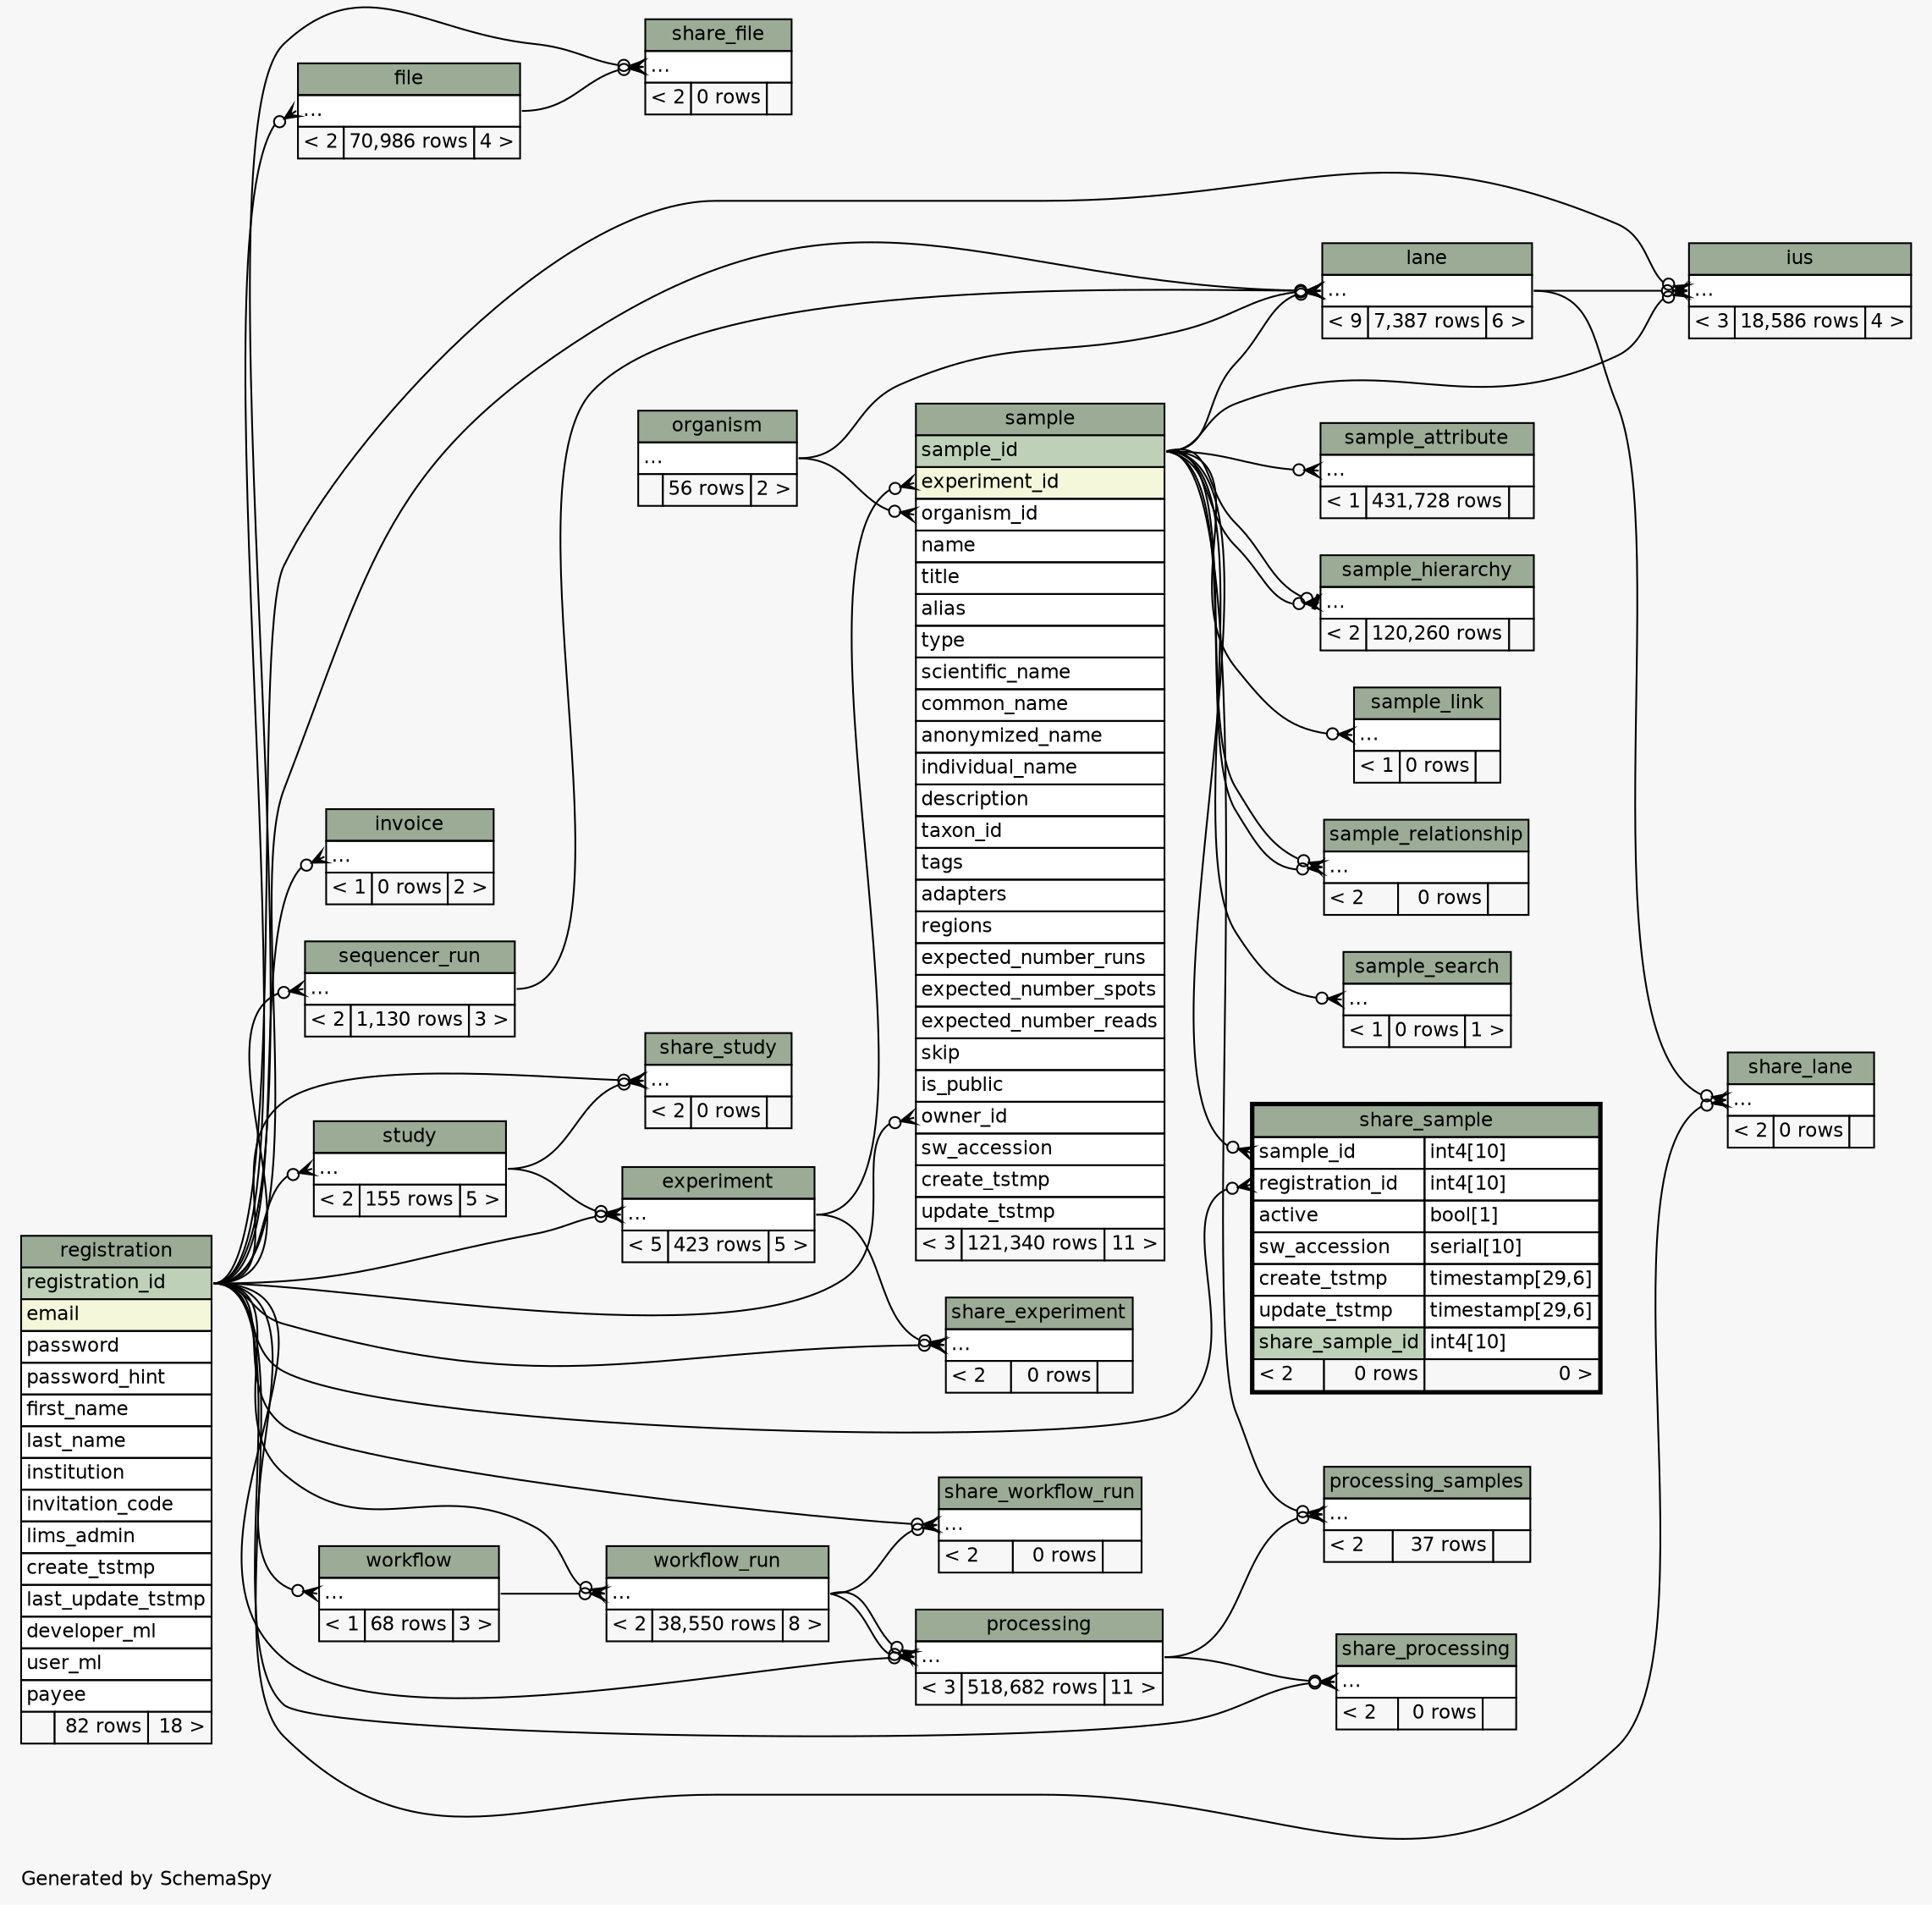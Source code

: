 // dot 2.26.3 on Linux 3.5.0-47-generic
// SchemaSpy rev 590
digraph "twoDegreesRelationshipsDiagram" {
  graph [
    rankdir="RL"
    bgcolor="#f7f7f7"
    label="\nGenerated by SchemaSpy"
    labeljust="l"
    nodesep="0.18"
    ranksep="0.46"
    fontname="Helvetica"
    fontsize="11"
  ];
  node [
    fontname="Helvetica"
    fontsize="11"
    shape="plaintext"
  ];
  edge [
    arrowsize="0.8"
  ];
  "experiment":"elipses":w -> "registration":"registration_id":e [arrowhead=none dir=back arrowtail=crowodot];
  "experiment":"elipses":w -> "study":"elipses":e [arrowhead=none dir=back arrowtail=crowodot];
  "file":"elipses":w -> "registration":"registration_id":e [arrowhead=none dir=back arrowtail=crowodot];
  "invoice":"elipses":w -> "registration":"registration_id":e [arrowhead=none dir=back arrowtail=crowodot];
  "ius":"elipses":w -> "lane":"elipses":e [arrowhead=none dir=back arrowtail=crowodot];
  "ius":"elipses":w -> "registration":"registration_id":e [arrowhead=none dir=back arrowtail=crowodot];
  "ius":"elipses":w -> "sample":"sample_id":e [arrowhead=none dir=back arrowtail=crowodot];
  "lane":"elipses":w -> "organism":"elipses":e [arrowhead=none dir=back arrowtail=crowodot];
  "lane":"elipses":w -> "registration":"registration_id":e [arrowhead=none dir=back arrowtail=crowodot];
  "lane":"elipses":w -> "sample":"sample_id":e [arrowhead=none dir=back arrowtail=crowodot];
  "lane":"elipses":w -> "sequencer_run":"elipses":e [arrowhead=none dir=back arrowtail=crowodot];
  "processing":"elipses":w -> "workflow_run":"elipses":e [arrowhead=none dir=back arrowtail=crowodot];
  "processing":"elipses":w -> "registration":"registration_id":e [arrowhead=none dir=back arrowtail=crowodot];
  "processing":"elipses":w -> "workflow_run":"elipses":e [arrowhead=none dir=back arrowtail=crowodot];
  "processing_samples":"elipses":w -> "processing":"elipses":e [arrowhead=none dir=back arrowtail=crowodot];
  "processing_samples":"elipses":w -> "sample":"sample_id":e [arrowhead=none dir=back arrowtail=crowodot];
  "sample":"experiment_id":w -> "experiment":"elipses":e [arrowhead=none dir=back arrowtail=crowodot];
  "sample":"organism_id":w -> "organism":"elipses":e [arrowhead=none dir=back arrowtail=crowodot];
  "sample":"owner_id":w -> "registration":"registration_id":e [arrowhead=none dir=back arrowtail=crowodot];
  "sample_attribute":"elipses":w -> "sample":"sample_id":e [arrowhead=none dir=back arrowtail=crowodot];
  "sample_hierarchy":"elipses":w -> "sample":"sample_id":e [arrowhead=none dir=back arrowtail=crowodot];
  "sample_hierarchy":"elipses":w -> "sample":"sample_id":e [arrowhead=none dir=back arrowtail=teeodot];
  "sample_link":"elipses":w -> "sample":"sample_id":e [arrowhead=none dir=back arrowtail=crowodot];
  "sample_relationship":"elipses":w -> "sample":"sample_id":e [arrowhead=none dir=back arrowtail=crowodot];
  "sample_relationship":"elipses":w -> "sample":"sample_id":e [arrowhead=none dir=back arrowtail=crowodot];
  "sample_search":"elipses":w -> "sample":"sample_id":e [arrowhead=none dir=back arrowtail=crowodot];
  "sequencer_run":"elipses":w -> "registration":"registration_id":e [arrowhead=none dir=back arrowtail=crowodot];
  "share_experiment":"elipses":w -> "experiment":"elipses":e [arrowhead=none dir=back arrowtail=crowodot];
  "share_experiment":"elipses":w -> "registration":"registration_id":e [arrowhead=none dir=back arrowtail=crowodot];
  "share_file":"elipses":w -> "file":"elipses":e [arrowhead=none dir=back arrowtail=crowodot];
  "share_file":"elipses":w -> "registration":"registration_id":e [arrowhead=none dir=back arrowtail=crowodot];
  "share_lane":"elipses":w -> "lane":"elipses":e [arrowhead=none dir=back arrowtail=crowodot];
  "share_lane":"elipses":w -> "registration":"registration_id":e [arrowhead=none dir=back arrowtail=crowodot];
  "share_processing":"elipses":w -> "processing":"elipses":e [arrowhead=none dir=back arrowtail=crowodot];
  "share_processing":"elipses":w -> "registration":"registration_id":e [arrowhead=none dir=back arrowtail=crowodot];
  "share_sample":"registration_id":w -> "registration":"registration_id":e [arrowhead=none dir=back arrowtail=crowodot];
  "share_sample":"sample_id":w -> "sample":"sample_id":e [arrowhead=none dir=back arrowtail=crowodot];
  "share_study":"elipses":w -> "registration":"registration_id":e [arrowhead=none dir=back arrowtail=crowodot];
  "share_study":"elipses":w -> "study":"elipses":e [arrowhead=none dir=back arrowtail=crowodot];
  "share_workflow_run":"elipses":w -> "registration":"registration_id":e [arrowhead=none dir=back arrowtail=crowodot];
  "share_workflow_run":"elipses":w -> "workflow_run":"elipses":e [arrowhead=none dir=back arrowtail=crowodot];
  "study":"elipses":w -> "registration":"registration_id":e [arrowhead=none dir=back arrowtail=crowodot];
  "workflow":"elipses":w -> "registration":"registration_id":e [arrowhead=none dir=back arrowtail=crowodot];
  "workflow_run":"elipses":w -> "registration":"registration_id":e [arrowhead=none dir=back arrowtail=crowodot];
  "workflow_run":"elipses":w -> "workflow":"elipses":e [arrowhead=none dir=back arrowtail=crowodot];
  "experiment" [
    label=<
    <TABLE BORDER="0" CELLBORDER="1" CELLSPACING="0" BGCOLOR="#ffffff">
      <TR><TD COLSPAN="3" BGCOLOR="#9bab96" ALIGN="CENTER">experiment</TD></TR>
      <TR><TD PORT="elipses" COLSPAN="3" ALIGN="LEFT">...</TD></TR>
      <TR><TD ALIGN="LEFT" BGCOLOR="#f7f7f7">&lt; 5</TD><TD ALIGN="RIGHT" BGCOLOR="#f7f7f7">423 rows</TD><TD ALIGN="RIGHT" BGCOLOR="#f7f7f7">5 &gt;</TD></TR>
    </TABLE>>
    URL="experiment.html"
    tooltip="experiment"
  ];
  "file" [
    label=<
    <TABLE BORDER="0" CELLBORDER="1" CELLSPACING="0" BGCOLOR="#ffffff">
      <TR><TD COLSPAN="3" BGCOLOR="#9bab96" ALIGN="CENTER">file</TD></TR>
      <TR><TD PORT="elipses" COLSPAN="3" ALIGN="LEFT">...</TD></TR>
      <TR><TD ALIGN="LEFT" BGCOLOR="#f7f7f7">&lt; 2</TD><TD ALIGN="RIGHT" BGCOLOR="#f7f7f7">70,986 rows</TD><TD ALIGN="RIGHT" BGCOLOR="#f7f7f7">4 &gt;</TD></TR>
    </TABLE>>
    URL="file.html"
    tooltip="file"
  ];
  "invoice" [
    label=<
    <TABLE BORDER="0" CELLBORDER="1" CELLSPACING="0" BGCOLOR="#ffffff">
      <TR><TD COLSPAN="3" BGCOLOR="#9bab96" ALIGN="CENTER">invoice</TD></TR>
      <TR><TD PORT="elipses" COLSPAN="3" ALIGN="LEFT">...</TD></TR>
      <TR><TD ALIGN="LEFT" BGCOLOR="#f7f7f7">&lt; 1</TD><TD ALIGN="RIGHT" BGCOLOR="#f7f7f7">0 rows</TD><TD ALIGN="RIGHT" BGCOLOR="#f7f7f7">2 &gt;</TD></TR>
    </TABLE>>
    URL="invoice.html"
    tooltip="invoice"
  ];
  "ius" [
    label=<
    <TABLE BORDER="0" CELLBORDER="1" CELLSPACING="0" BGCOLOR="#ffffff">
      <TR><TD COLSPAN="3" BGCOLOR="#9bab96" ALIGN="CENTER">ius</TD></TR>
      <TR><TD PORT="elipses" COLSPAN="3" ALIGN="LEFT">...</TD></TR>
      <TR><TD ALIGN="LEFT" BGCOLOR="#f7f7f7">&lt; 3</TD><TD ALIGN="RIGHT" BGCOLOR="#f7f7f7">18,586 rows</TD><TD ALIGN="RIGHT" BGCOLOR="#f7f7f7">4 &gt;</TD></TR>
    </TABLE>>
    URL="ius.html"
    tooltip="ius"
  ];
  "lane" [
    label=<
    <TABLE BORDER="0" CELLBORDER="1" CELLSPACING="0" BGCOLOR="#ffffff">
      <TR><TD COLSPAN="3" BGCOLOR="#9bab96" ALIGN="CENTER">lane</TD></TR>
      <TR><TD PORT="elipses" COLSPAN="3" ALIGN="LEFT">...</TD></TR>
      <TR><TD ALIGN="LEFT" BGCOLOR="#f7f7f7">&lt; 9</TD><TD ALIGN="RIGHT" BGCOLOR="#f7f7f7">7,387 rows</TD><TD ALIGN="RIGHT" BGCOLOR="#f7f7f7">6 &gt;</TD></TR>
    </TABLE>>
    URL="lane.html"
    tooltip="lane"
  ];
  "organism" [
    label=<
    <TABLE BORDER="0" CELLBORDER="1" CELLSPACING="0" BGCOLOR="#ffffff">
      <TR><TD COLSPAN="3" BGCOLOR="#9bab96" ALIGN="CENTER">organism</TD></TR>
      <TR><TD PORT="elipses" COLSPAN="3" ALIGN="LEFT">...</TD></TR>
      <TR><TD ALIGN="LEFT" BGCOLOR="#f7f7f7">  </TD><TD ALIGN="RIGHT" BGCOLOR="#f7f7f7">56 rows</TD><TD ALIGN="RIGHT" BGCOLOR="#f7f7f7">2 &gt;</TD></TR>
    </TABLE>>
    URL="organism.html"
    tooltip="organism"
  ];
  "processing" [
    label=<
    <TABLE BORDER="0" CELLBORDER="1" CELLSPACING="0" BGCOLOR="#ffffff">
      <TR><TD COLSPAN="3" BGCOLOR="#9bab96" ALIGN="CENTER">processing</TD></TR>
      <TR><TD PORT="elipses" COLSPAN="3" ALIGN="LEFT">...</TD></TR>
      <TR><TD ALIGN="LEFT" BGCOLOR="#f7f7f7">&lt; 3</TD><TD ALIGN="RIGHT" BGCOLOR="#f7f7f7">518,682 rows</TD><TD ALIGN="RIGHT" BGCOLOR="#f7f7f7">11 &gt;</TD></TR>
    </TABLE>>
    URL="processing.html"
    tooltip="processing"
  ];
  "processing_samples" [
    label=<
    <TABLE BORDER="0" CELLBORDER="1" CELLSPACING="0" BGCOLOR="#ffffff">
      <TR><TD COLSPAN="3" BGCOLOR="#9bab96" ALIGN="CENTER">processing_samples</TD></TR>
      <TR><TD PORT="elipses" COLSPAN="3" ALIGN="LEFT">...</TD></TR>
      <TR><TD ALIGN="LEFT" BGCOLOR="#f7f7f7">&lt; 2</TD><TD ALIGN="RIGHT" BGCOLOR="#f7f7f7">37 rows</TD><TD ALIGN="RIGHT" BGCOLOR="#f7f7f7">  </TD></TR>
    </TABLE>>
    URL="processing_samples.html"
    tooltip="processing_samples"
  ];
  "registration" [
    label=<
    <TABLE BORDER="0" CELLBORDER="1" CELLSPACING="0" BGCOLOR="#ffffff">
      <TR><TD COLSPAN="3" BGCOLOR="#9bab96" ALIGN="CENTER">registration</TD></TR>
      <TR><TD PORT="registration_id" COLSPAN="3" BGCOLOR="#bed1b8" ALIGN="LEFT">registration_id</TD></TR>
      <TR><TD PORT="email" COLSPAN="3" BGCOLOR="#f4f7da" ALIGN="LEFT">email</TD></TR>
      <TR><TD PORT="password" COLSPAN="3" ALIGN="LEFT">password</TD></TR>
      <TR><TD PORT="password_hint" COLSPAN="3" ALIGN="LEFT">password_hint</TD></TR>
      <TR><TD PORT="first_name" COLSPAN="3" ALIGN="LEFT">first_name</TD></TR>
      <TR><TD PORT="last_name" COLSPAN="3" ALIGN="LEFT">last_name</TD></TR>
      <TR><TD PORT="institution" COLSPAN="3" ALIGN="LEFT">institution</TD></TR>
      <TR><TD PORT="invitation_code" COLSPAN="3" ALIGN="LEFT">invitation_code</TD></TR>
      <TR><TD PORT="lims_admin" COLSPAN="3" ALIGN="LEFT">lims_admin</TD></TR>
      <TR><TD PORT="create_tstmp" COLSPAN="3" ALIGN="LEFT">create_tstmp</TD></TR>
      <TR><TD PORT="last_update_tstmp" COLSPAN="3" ALIGN="LEFT">last_update_tstmp</TD></TR>
      <TR><TD PORT="developer_ml" COLSPAN="3" ALIGN="LEFT">developer_ml</TD></TR>
      <TR><TD PORT="user_ml" COLSPAN="3" ALIGN="LEFT">user_ml</TD></TR>
      <TR><TD PORT="payee" COLSPAN="3" ALIGN="LEFT">payee</TD></TR>
      <TR><TD ALIGN="LEFT" BGCOLOR="#f7f7f7">  </TD><TD ALIGN="RIGHT" BGCOLOR="#f7f7f7">82 rows</TD><TD ALIGN="RIGHT" BGCOLOR="#f7f7f7">18 &gt;</TD></TR>
    </TABLE>>
    URL="registration.html"
    tooltip="registration"
  ];
  "sample" [
    label=<
    <TABLE BORDER="0" CELLBORDER="1" CELLSPACING="0" BGCOLOR="#ffffff">
      <TR><TD COLSPAN="3" BGCOLOR="#9bab96" ALIGN="CENTER">sample</TD></TR>
      <TR><TD PORT="sample_id" COLSPAN="3" BGCOLOR="#bed1b8" ALIGN="LEFT">sample_id</TD></TR>
      <TR><TD PORT="experiment_id" COLSPAN="3" BGCOLOR="#f4f7da" ALIGN="LEFT">experiment_id</TD></TR>
      <TR><TD PORT="organism_id" COLSPAN="3" ALIGN="LEFT">organism_id</TD></TR>
      <TR><TD PORT="name" COLSPAN="3" ALIGN="LEFT">name</TD></TR>
      <TR><TD PORT="title" COLSPAN="3" ALIGN="LEFT">title</TD></TR>
      <TR><TD PORT="alias" COLSPAN="3" ALIGN="LEFT">alias</TD></TR>
      <TR><TD PORT="type" COLSPAN="3" ALIGN="LEFT">type</TD></TR>
      <TR><TD PORT="scientific_name" COLSPAN="3" ALIGN="LEFT">scientific_name</TD></TR>
      <TR><TD PORT="common_name" COLSPAN="3" ALIGN="LEFT">common_name</TD></TR>
      <TR><TD PORT="anonymized_name" COLSPAN="3" ALIGN="LEFT">anonymized_name</TD></TR>
      <TR><TD PORT="individual_name" COLSPAN="3" ALIGN="LEFT">individual_name</TD></TR>
      <TR><TD PORT="description" COLSPAN="3" ALIGN="LEFT">description</TD></TR>
      <TR><TD PORT="taxon_id" COLSPAN="3" ALIGN="LEFT">taxon_id</TD></TR>
      <TR><TD PORT="tags" COLSPAN="3" ALIGN="LEFT">tags</TD></TR>
      <TR><TD PORT="adapters" COLSPAN="3" ALIGN="LEFT">adapters</TD></TR>
      <TR><TD PORT="regions" COLSPAN="3" ALIGN="LEFT">regions</TD></TR>
      <TR><TD PORT="expected_number_runs" COLSPAN="3" ALIGN="LEFT">expected_number_runs</TD></TR>
      <TR><TD PORT="expected_number_spots" COLSPAN="3" ALIGN="LEFT">expected_number_spots</TD></TR>
      <TR><TD PORT="expected_number_reads" COLSPAN="3" ALIGN="LEFT">expected_number_reads</TD></TR>
      <TR><TD PORT="skip" COLSPAN="3" ALIGN="LEFT">skip</TD></TR>
      <TR><TD PORT="is_public" COLSPAN="3" ALIGN="LEFT">is_public</TD></TR>
      <TR><TD PORT="owner_id" COLSPAN="3" ALIGN="LEFT">owner_id</TD></TR>
      <TR><TD PORT="sw_accession" COLSPAN="3" ALIGN="LEFT">sw_accession</TD></TR>
      <TR><TD PORT="create_tstmp" COLSPAN="3" ALIGN="LEFT">create_tstmp</TD></TR>
      <TR><TD PORT="update_tstmp" COLSPAN="3" ALIGN="LEFT">update_tstmp</TD></TR>
      <TR><TD ALIGN="LEFT" BGCOLOR="#f7f7f7">&lt; 3</TD><TD ALIGN="RIGHT" BGCOLOR="#f7f7f7">121,340 rows</TD><TD ALIGN="RIGHT" BGCOLOR="#f7f7f7">11 &gt;</TD></TR>
    </TABLE>>
    URL="sample.html"
    tooltip="sample"
  ];
  "sample_attribute" [
    label=<
    <TABLE BORDER="0" CELLBORDER="1" CELLSPACING="0" BGCOLOR="#ffffff">
      <TR><TD COLSPAN="3" BGCOLOR="#9bab96" ALIGN="CENTER">sample_attribute</TD></TR>
      <TR><TD PORT="elipses" COLSPAN="3" ALIGN="LEFT">...</TD></TR>
      <TR><TD ALIGN="LEFT" BGCOLOR="#f7f7f7">&lt; 1</TD><TD ALIGN="RIGHT" BGCOLOR="#f7f7f7">431,728 rows</TD><TD ALIGN="RIGHT" BGCOLOR="#f7f7f7">  </TD></TR>
    </TABLE>>
    URL="sample_attribute.html"
    tooltip="sample_attribute"
  ];
  "sample_hierarchy" [
    label=<
    <TABLE BORDER="0" CELLBORDER="1" CELLSPACING="0" BGCOLOR="#ffffff">
      <TR><TD COLSPAN="3" BGCOLOR="#9bab96" ALIGN="CENTER">sample_hierarchy</TD></TR>
      <TR><TD PORT="elipses" COLSPAN="3" ALIGN="LEFT">...</TD></TR>
      <TR><TD ALIGN="LEFT" BGCOLOR="#f7f7f7">&lt; 2</TD><TD ALIGN="RIGHT" BGCOLOR="#f7f7f7">120,260 rows</TD><TD ALIGN="RIGHT" BGCOLOR="#f7f7f7">  </TD></TR>
    </TABLE>>
    URL="sample_hierarchy.html"
    tooltip="sample_hierarchy"
  ];
  "sample_link" [
    label=<
    <TABLE BORDER="0" CELLBORDER="1" CELLSPACING="0" BGCOLOR="#ffffff">
      <TR><TD COLSPAN="3" BGCOLOR="#9bab96" ALIGN="CENTER">sample_link</TD></TR>
      <TR><TD PORT="elipses" COLSPAN="3" ALIGN="LEFT">...</TD></TR>
      <TR><TD ALIGN="LEFT" BGCOLOR="#f7f7f7">&lt; 1</TD><TD ALIGN="RIGHT" BGCOLOR="#f7f7f7">0 rows</TD><TD ALIGN="RIGHT" BGCOLOR="#f7f7f7">  </TD></TR>
    </TABLE>>
    URL="sample_link.html"
    tooltip="sample_link"
  ];
  "sample_relationship" [
    label=<
    <TABLE BORDER="0" CELLBORDER="1" CELLSPACING="0" BGCOLOR="#ffffff">
      <TR><TD COLSPAN="3" BGCOLOR="#9bab96" ALIGN="CENTER">sample_relationship</TD></TR>
      <TR><TD PORT="elipses" COLSPAN="3" ALIGN="LEFT">...</TD></TR>
      <TR><TD ALIGN="LEFT" BGCOLOR="#f7f7f7">&lt; 2</TD><TD ALIGN="RIGHT" BGCOLOR="#f7f7f7">0 rows</TD><TD ALIGN="RIGHT" BGCOLOR="#f7f7f7">  </TD></TR>
    </TABLE>>
    URL="sample_relationship.html"
    tooltip="sample_relationship"
  ];
  "sample_search" [
    label=<
    <TABLE BORDER="0" CELLBORDER="1" CELLSPACING="0" BGCOLOR="#ffffff">
      <TR><TD COLSPAN="3" BGCOLOR="#9bab96" ALIGN="CENTER">sample_search</TD></TR>
      <TR><TD PORT="elipses" COLSPAN="3" ALIGN="LEFT">...</TD></TR>
      <TR><TD ALIGN="LEFT" BGCOLOR="#f7f7f7">&lt; 1</TD><TD ALIGN="RIGHT" BGCOLOR="#f7f7f7">0 rows</TD><TD ALIGN="RIGHT" BGCOLOR="#f7f7f7">1 &gt;</TD></TR>
    </TABLE>>
    URL="sample_search.html"
    tooltip="sample_search"
  ];
  "sequencer_run" [
    label=<
    <TABLE BORDER="0" CELLBORDER="1" CELLSPACING="0" BGCOLOR="#ffffff">
      <TR><TD COLSPAN="3" BGCOLOR="#9bab96" ALIGN="CENTER">sequencer_run</TD></TR>
      <TR><TD PORT="elipses" COLSPAN="3" ALIGN="LEFT">...</TD></TR>
      <TR><TD ALIGN="LEFT" BGCOLOR="#f7f7f7">&lt; 2</TD><TD ALIGN="RIGHT" BGCOLOR="#f7f7f7">1,130 rows</TD><TD ALIGN="RIGHT" BGCOLOR="#f7f7f7">3 &gt;</TD></TR>
    </TABLE>>
    URL="sequencer_run.html"
    tooltip="sequencer_run"
  ];
  "share_experiment" [
    label=<
    <TABLE BORDER="0" CELLBORDER="1" CELLSPACING="0" BGCOLOR="#ffffff">
      <TR><TD COLSPAN="3" BGCOLOR="#9bab96" ALIGN="CENTER">share_experiment</TD></TR>
      <TR><TD PORT="elipses" COLSPAN="3" ALIGN="LEFT">...</TD></TR>
      <TR><TD ALIGN="LEFT" BGCOLOR="#f7f7f7">&lt; 2</TD><TD ALIGN="RIGHT" BGCOLOR="#f7f7f7">0 rows</TD><TD ALIGN="RIGHT" BGCOLOR="#f7f7f7">  </TD></TR>
    </TABLE>>
    URL="share_experiment.html"
    tooltip="share_experiment"
  ];
  "share_file" [
    label=<
    <TABLE BORDER="0" CELLBORDER="1" CELLSPACING="0" BGCOLOR="#ffffff">
      <TR><TD COLSPAN="3" BGCOLOR="#9bab96" ALIGN="CENTER">share_file</TD></TR>
      <TR><TD PORT="elipses" COLSPAN="3" ALIGN="LEFT">...</TD></TR>
      <TR><TD ALIGN="LEFT" BGCOLOR="#f7f7f7">&lt; 2</TD><TD ALIGN="RIGHT" BGCOLOR="#f7f7f7">0 rows</TD><TD ALIGN="RIGHT" BGCOLOR="#f7f7f7">  </TD></TR>
    </TABLE>>
    URL="share_file.html"
    tooltip="share_file"
  ];
  "share_lane" [
    label=<
    <TABLE BORDER="0" CELLBORDER="1" CELLSPACING="0" BGCOLOR="#ffffff">
      <TR><TD COLSPAN="3" BGCOLOR="#9bab96" ALIGN="CENTER">share_lane</TD></TR>
      <TR><TD PORT="elipses" COLSPAN="3" ALIGN="LEFT">...</TD></TR>
      <TR><TD ALIGN="LEFT" BGCOLOR="#f7f7f7">&lt; 2</TD><TD ALIGN="RIGHT" BGCOLOR="#f7f7f7">0 rows</TD><TD ALIGN="RIGHT" BGCOLOR="#f7f7f7">  </TD></TR>
    </TABLE>>
    URL="share_lane.html"
    tooltip="share_lane"
  ];
  "share_processing" [
    label=<
    <TABLE BORDER="0" CELLBORDER="1" CELLSPACING="0" BGCOLOR="#ffffff">
      <TR><TD COLSPAN="3" BGCOLOR="#9bab96" ALIGN="CENTER">share_processing</TD></TR>
      <TR><TD PORT="elipses" COLSPAN="3" ALIGN="LEFT">...</TD></TR>
      <TR><TD ALIGN="LEFT" BGCOLOR="#f7f7f7">&lt; 2</TD><TD ALIGN="RIGHT" BGCOLOR="#f7f7f7">0 rows</TD><TD ALIGN="RIGHT" BGCOLOR="#f7f7f7">  </TD></TR>
    </TABLE>>
    URL="share_processing.html"
    tooltip="share_processing"
  ];
  "share_sample" [
    label=<
    <TABLE BORDER="2" CELLBORDER="1" CELLSPACING="0" BGCOLOR="#ffffff">
      <TR><TD COLSPAN="3" BGCOLOR="#9bab96" ALIGN="CENTER">share_sample</TD></TR>
      <TR><TD PORT="sample_id" COLSPAN="2" ALIGN="LEFT">sample_id</TD><TD PORT="sample_id.type" ALIGN="LEFT">int4[10]</TD></TR>
      <TR><TD PORT="registration_id" COLSPAN="2" ALIGN="LEFT">registration_id</TD><TD PORT="registration_id.type" ALIGN="LEFT">int4[10]</TD></TR>
      <TR><TD PORT="active" COLSPAN="2" ALIGN="LEFT">active</TD><TD PORT="active.type" ALIGN="LEFT">bool[1]</TD></TR>
      <TR><TD PORT="sw_accession" COLSPAN="2" ALIGN="LEFT">sw_accession</TD><TD PORT="sw_accession.type" ALIGN="LEFT">serial[10]</TD></TR>
      <TR><TD PORT="create_tstmp" COLSPAN="2" ALIGN="LEFT">create_tstmp</TD><TD PORT="create_tstmp.type" ALIGN="LEFT">timestamp[29,6]</TD></TR>
      <TR><TD PORT="update_tstmp" COLSPAN="2" ALIGN="LEFT">update_tstmp</TD><TD PORT="update_tstmp.type" ALIGN="LEFT">timestamp[29,6]</TD></TR>
      <TR><TD PORT="share_sample_id" COLSPAN="2" BGCOLOR="#bed1b8" ALIGN="LEFT">share_sample_id</TD><TD PORT="share_sample_id.type" ALIGN="LEFT">int4[10]</TD></TR>
      <TR><TD ALIGN="LEFT" BGCOLOR="#f7f7f7">&lt; 2</TD><TD ALIGN="RIGHT" BGCOLOR="#f7f7f7">0 rows</TD><TD ALIGN="RIGHT" BGCOLOR="#f7f7f7">0 &gt;</TD></TR>
    </TABLE>>
    URL="share_sample.html"
    tooltip="share_sample"
  ];
  "share_study" [
    label=<
    <TABLE BORDER="0" CELLBORDER="1" CELLSPACING="0" BGCOLOR="#ffffff">
      <TR><TD COLSPAN="3" BGCOLOR="#9bab96" ALIGN="CENTER">share_study</TD></TR>
      <TR><TD PORT="elipses" COLSPAN="3" ALIGN="LEFT">...</TD></TR>
      <TR><TD ALIGN="LEFT" BGCOLOR="#f7f7f7">&lt; 2</TD><TD ALIGN="RIGHT" BGCOLOR="#f7f7f7">0 rows</TD><TD ALIGN="RIGHT" BGCOLOR="#f7f7f7">  </TD></TR>
    </TABLE>>
    URL="share_study.html"
    tooltip="share_study"
  ];
  "share_workflow_run" [
    label=<
    <TABLE BORDER="0" CELLBORDER="1" CELLSPACING="0" BGCOLOR="#ffffff">
      <TR><TD COLSPAN="3" BGCOLOR="#9bab96" ALIGN="CENTER">share_workflow_run</TD></TR>
      <TR><TD PORT="elipses" COLSPAN="3" ALIGN="LEFT">...</TD></TR>
      <TR><TD ALIGN="LEFT" BGCOLOR="#f7f7f7">&lt; 2</TD><TD ALIGN="RIGHT" BGCOLOR="#f7f7f7">0 rows</TD><TD ALIGN="RIGHT" BGCOLOR="#f7f7f7">  </TD></TR>
    </TABLE>>
    URL="share_workflow_run.html"
    tooltip="share_workflow_run"
  ];
  "study" [
    label=<
    <TABLE BORDER="0" CELLBORDER="1" CELLSPACING="0" BGCOLOR="#ffffff">
      <TR><TD COLSPAN="3" BGCOLOR="#9bab96" ALIGN="CENTER">study</TD></TR>
      <TR><TD PORT="elipses" COLSPAN="3" ALIGN="LEFT">...</TD></TR>
      <TR><TD ALIGN="LEFT" BGCOLOR="#f7f7f7">&lt; 2</TD><TD ALIGN="RIGHT" BGCOLOR="#f7f7f7">155 rows</TD><TD ALIGN="RIGHT" BGCOLOR="#f7f7f7">5 &gt;</TD></TR>
    </TABLE>>
    URL="study.html"
    tooltip="study"
  ];
  "workflow" [
    label=<
    <TABLE BORDER="0" CELLBORDER="1" CELLSPACING="0" BGCOLOR="#ffffff">
      <TR><TD COLSPAN="3" BGCOLOR="#9bab96" ALIGN="CENTER">workflow</TD></TR>
      <TR><TD PORT="elipses" COLSPAN="3" ALIGN="LEFT">...</TD></TR>
      <TR><TD ALIGN="LEFT" BGCOLOR="#f7f7f7">&lt; 1</TD><TD ALIGN="RIGHT" BGCOLOR="#f7f7f7">68 rows</TD><TD ALIGN="RIGHT" BGCOLOR="#f7f7f7">3 &gt;</TD></TR>
    </TABLE>>
    URL="workflow.html"
    tooltip="workflow"
  ];
  "workflow_run" [
    label=<
    <TABLE BORDER="0" CELLBORDER="1" CELLSPACING="0" BGCOLOR="#ffffff">
      <TR><TD COLSPAN="3" BGCOLOR="#9bab96" ALIGN="CENTER">workflow_run</TD></TR>
      <TR><TD PORT="elipses" COLSPAN="3" ALIGN="LEFT">...</TD></TR>
      <TR><TD ALIGN="LEFT" BGCOLOR="#f7f7f7">&lt; 2</TD><TD ALIGN="RIGHT" BGCOLOR="#f7f7f7">38,550 rows</TD><TD ALIGN="RIGHT" BGCOLOR="#f7f7f7">8 &gt;</TD></TR>
    </TABLE>>
    URL="workflow_run.html"
    tooltip="workflow_run"
  ];
}
